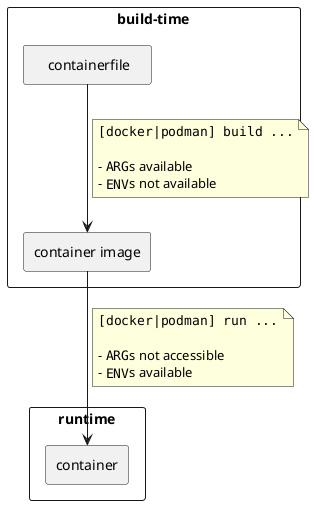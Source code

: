 @startuml

top to bottom direction

skinparam componentStyle rectangle

component build-time {
  rectangle containerfile as "    containerfile   " {
  }

  rectangle image as "container image"{
  }

  containerfile -d-> image
  note on link
    ""[docker|podman] build ...""

    - ""ARG""s available
    - ""ENV""s not available
  end note
}

rectangle runtime {
  rectangle container {
  }
}
image -d-> container
note on link
  ""[docker|podman] run ...""

  - ""ARG""s not accessible
  - ""ENV""s available
end note

@enduml